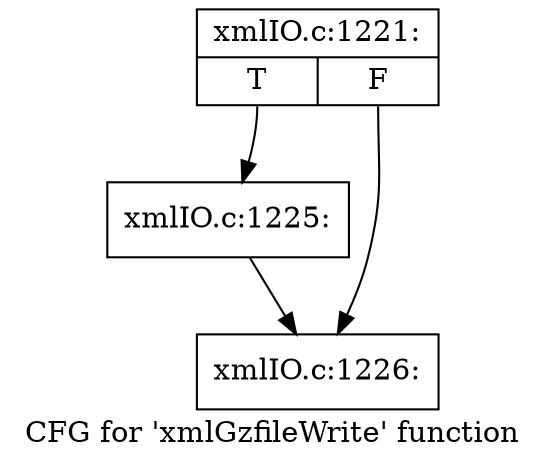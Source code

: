 digraph "CFG for 'xmlGzfileWrite' function" {
	label="CFG for 'xmlGzfileWrite' function";

	Node0x55ed348c7c10 [shape=record,label="{xmlIO.c:1221:|{<s0>T|<s1>F}}"];
	Node0x55ed348c7c10:s0 -> Node0x55ed348c9720;
	Node0x55ed348c7c10:s1 -> Node0x55ed348c9770;
	Node0x55ed348c9720 [shape=record,label="{xmlIO.c:1225:}"];
	Node0x55ed348c9720 -> Node0x55ed348c9770;
	Node0x55ed348c9770 [shape=record,label="{xmlIO.c:1226:}"];
}
